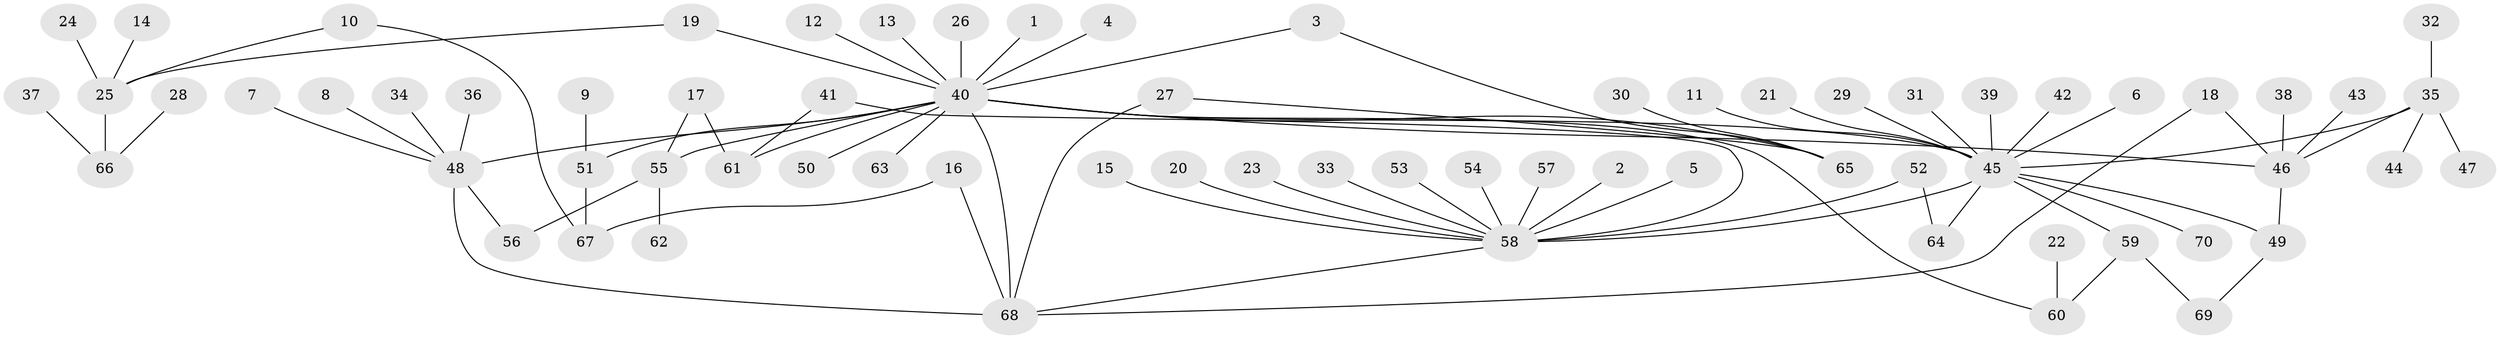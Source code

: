 // original degree distribution, {8: 0.007352941176470588, 23: 0.007352941176470588, 7: 0.022058823529411766, 3: 0.0661764705882353, 16: 0.007352941176470588, 15: 0.007352941176470588, 4: 0.04411764705882353, 1: 0.5588235294117647, 2: 0.23529411764705882, 5: 0.029411764705882353, 10: 0.007352941176470588, 6: 0.007352941176470588}
// Generated by graph-tools (version 1.1) at 2025/01/03/09/25 03:01:56]
// undirected, 70 vertices, 84 edges
graph export_dot {
graph [start="1"]
  node [color=gray90,style=filled];
  1;
  2;
  3;
  4;
  5;
  6;
  7;
  8;
  9;
  10;
  11;
  12;
  13;
  14;
  15;
  16;
  17;
  18;
  19;
  20;
  21;
  22;
  23;
  24;
  25;
  26;
  27;
  28;
  29;
  30;
  31;
  32;
  33;
  34;
  35;
  36;
  37;
  38;
  39;
  40;
  41;
  42;
  43;
  44;
  45;
  46;
  47;
  48;
  49;
  50;
  51;
  52;
  53;
  54;
  55;
  56;
  57;
  58;
  59;
  60;
  61;
  62;
  63;
  64;
  65;
  66;
  67;
  68;
  69;
  70;
  1 -- 40 [weight=1.0];
  2 -- 58 [weight=1.0];
  3 -- 40 [weight=1.0];
  3 -- 65 [weight=1.0];
  4 -- 40 [weight=1.0];
  5 -- 58 [weight=1.0];
  6 -- 45 [weight=1.0];
  7 -- 48 [weight=1.0];
  8 -- 48 [weight=1.0];
  9 -- 51 [weight=1.0];
  10 -- 25 [weight=1.0];
  10 -- 67 [weight=1.0];
  11 -- 45 [weight=1.0];
  12 -- 40 [weight=1.0];
  13 -- 40 [weight=1.0];
  14 -- 25 [weight=1.0];
  15 -- 58 [weight=1.0];
  16 -- 67 [weight=1.0];
  16 -- 68 [weight=1.0];
  17 -- 55 [weight=1.0];
  17 -- 61 [weight=1.0];
  18 -- 46 [weight=1.0];
  18 -- 68 [weight=1.0];
  19 -- 25 [weight=1.0];
  19 -- 40 [weight=1.0];
  20 -- 58 [weight=1.0];
  21 -- 45 [weight=1.0];
  22 -- 60 [weight=1.0];
  23 -- 58 [weight=1.0];
  24 -- 25 [weight=1.0];
  25 -- 66 [weight=1.0];
  26 -- 40 [weight=1.0];
  27 -- 65 [weight=1.0];
  27 -- 68 [weight=1.0];
  28 -- 66 [weight=1.0];
  29 -- 45 [weight=1.0];
  30 -- 65 [weight=1.0];
  31 -- 45 [weight=1.0];
  32 -- 35 [weight=1.0];
  33 -- 58 [weight=1.0];
  34 -- 48 [weight=1.0];
  35 -- 44 [weight=1.0];
  35 -- 45 [weight=1.0];
  35 -- 46 [weight=1.0];
  35 -- 47 [weight=1.0];
  36 -- 48 [weight=1.0];
  37 -- 66 [weight=1.0];
  38 -- 46 [weight=1.0];
  39 -- 45 [weight=1.0];
  40 -- 45 [weight=1.0];
  40 -- 46 [weight=1.0];
  40 -- 48 [weight=1.0];
  40 -- 50 [weight=1.0];
  40 -- 51 [weight=1.0];
  40 -- 55 [weight=1.0];
  40 -- 60 [weight=1.0];
  40 -- 61 [weight=1.0];
  40 -- 63 [weight=1.0];
  40 -- 65 [weight=1.0];
  40 -- 68 [weight=2.0];
  41 -- 58 [weight=1.0];
  41 -- 61 [weight=1.0];
  42 -- 45 [weight=1.0];
  43 -- 46 [weight=1.0];
  45 -- 49 [weight=1.0];
  45 -- 58 [weight=1.0];
  45 -- 59 [weight=1.0];
  45 -- 64 [weight=1.0];
  45 -- 70 [weight=1.0];
  46 -- 49 [weight=1.0];
  48 -- 56 [weight=1.0];
  48 -- 68 [weight=1.0];
  49 -- 69 [weight=1.0];
  51 -- 67 [weight=1.0];
  52 -- 58 [weight=2.0];
  52 -- 64 [weight=1.0];
  53 -- 58 [weight=1.0];
  54 -- 58 [weight=1.0];
  55 -- 56 [weight=1.0];
  55 -- 62 [weight=1.0];
  57 -- 58 [weight=1.0];
  58 -- 68 [weight=1.0];
  59 -- 60 [weight=1.0];
  59 -- 69 [weight=1.0];
}
